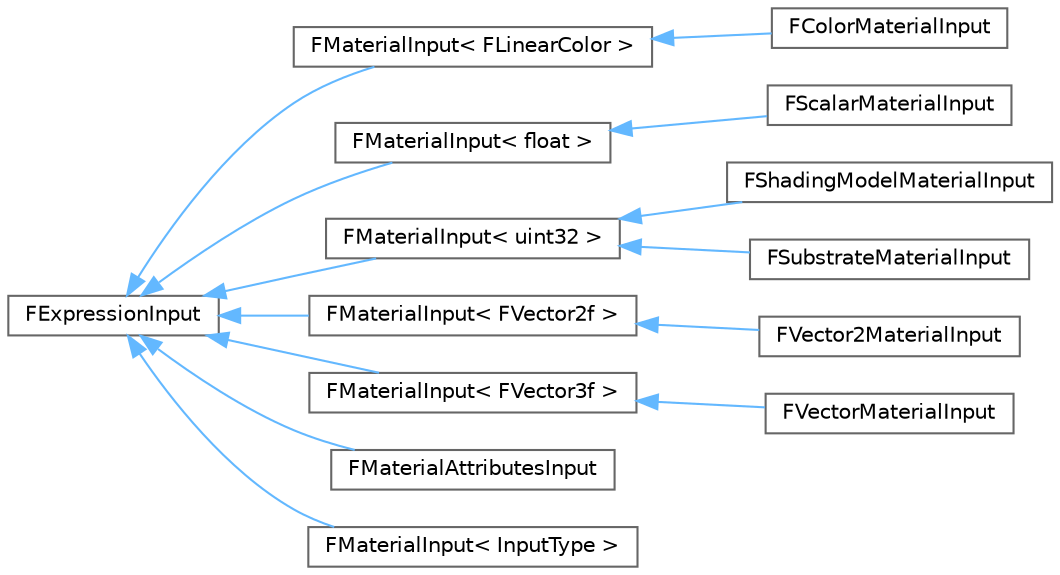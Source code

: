 digraph "Graphical Class Hierarchy"
{
 // INTERACTIVE_SVG=YES
 // LATEX_PDF_SIZE
  bgcolor="transparent";
  edge [fontname=Helvetica,fontsize=10,labelfontname=Helvetica,labelfontsize=10];
  node [fontname=Helvetica,fontsize=10,shape=box,height=0.2,width=0.4];
  rankdir="LR";
  Node0 [id="Node000000",label="FExpressionInput",height=0.2,width=0.4,color="grey40", fillcolor="white", style="filled",URL="$da/dc9/structFExpressionInput.html",tooltip=" "];
  Node0 -> Node1 [id="edge3765_Node000000_Node000001",dir="back",color="steelblue1",style="solid",tooltip=" "];
  Node1 [id="Node000001",label="FMaterialInput\< FLinearColor \>",height=0.2,width=0.4,color="grey40", fillcolor="white", style="filled",URL="$d3/d64/structFMaterialInput.html",tooltip=" "];
  Node1 -> Node2 [id="edge3766_Node000001_Node000002",dir="back",color="steelblue1",style="solid",tooltip=" "];
  Node2 [id="Node000002",label="FColorMaterialInput",height=0.2,width=0.4,color="grey40", fillcolor="white", style="filled",URL="$d9/de7/structFColorMaterialInput.html",tooltip=" "];
  Node0 -> Node3 [id="edge3767_Node000000_Node000003",dir="back",color="steelblue1",style="solid",tooltip=" "];
  Node3 [id="Node000003",label="FMaterialInput\< float \>",height=0.2,width=0.4,color="grey40", fillcolor="white", style="filled",URL="$d3/d64/structFMaterialInput.html",tooltip=" "];
  Node3 -> Node4 [id="edge3768_Node000003_Node000004",dir="back",color="steelblue1",style="solid",tooltip=" "];
  Node4 [id="Node000004",label="FScalarMaterialInput",height=0.2,width=0.4,color="grey40", fillcolor="white", style="filled",URL="$d0/d1c/structFScalarMaterialInput.html",tooltip=" "];
  Node0 -> Node5 [id="edge3769_Node000000_Node000005",dir="back",color="steelblue1",style="solid",tooltip=" "];
  Node5 [id="Node000005",label="FMaterialInput\< uint32 \>",height=0.2,width=0.4,color="grey40", fillcolor="white", style="filled",URL="$d3/d64/structFMaterialInput.html",tooltip=" "];
  Node5 -> Node6 [id="edge3770_Node000005_Node000006",dir="back",color="steelblue1",style="solid",tooltip=" "];
  Node6 [id="Node000006",label="FShadingModelMaterialInput",height=0.2,width=0.4,color="grey40", fillcolor="white", style="filled",URL="$d9/deb/structFShadingModelMaterialInput.html",tooltip=" "];
  Node5 -> Node7 [id="edge3771_Node000005_Node000007",dir="back",color="steelblue1",style="solid",tooltip=" "];
  Node7 [id="Node000007",label="FSubstrateMaterialInput",height=0.2,width=0.4,color="grey40", fillcolor="white", style="filled",URL="$d3/df4/structFSubstrateMaterialInput.html",tooltip=" "];
  Node0 -> Node8 [id="edge3772_Node000000_Node000008",dir="back",color="steelblue1",style="solid",tooltip=" "];
  Node8 [id="Node000008",label="FMaterialInput\< FVector2f \>",height=0.2,width=0.4,color="grey40", fillcolor="white", style="filled",URL="$d3/d64/structFMaterialInput.html",tooltip=" "];
  Node8 -> Node9 [id="edge3773_Node000008_Node000009",dir="back",color="steelblue1",style="solid",tooltip=" "];
  Node9 [id="Node000009",label="FVector2MaterialInput",height=0.2,width=0.4,color="grey40", fillcolor="white", style="filled",URL="$da/dff/structFVector2MaterialInput.html",tooltip=" "];
  Node0 -> Node10 [id="edge3774_Node000000_Node000010",dir="back",color="steelblue1",style="solid",tooltip=" "];
  Node10 [id="Node000010",label="FMaterialInput\< FVector3f \>",height=0.2,width=0.4,color="grey40", fillcolor="white", style="filled",URL="$d3/d64/structFMaterialInput.html",tooltip=" "];
  Node10 -> Node11 [id="edge3775_Node000010_Node000011",dir="back",color="steelblue1",style="solid",tooltip=" "];
  Node11 [id="Node000011",label="FVectorMaterialInput",height=0.2,width=0.4,color="grey40", fillcolor="white", style="filled",URL="$d0/d07/structFVectorMaterialInput.html",tooltip=" "];
  Node0 -> Node12 [id="edge3776_Node000000_Node000012",dir="back",color="steelblue1",style="solid",tooltip=" "];
  Node12 [id="Node000012",label="FMaterialAttributesInput",height=0.2,width=0.4,color="grey40", fillcolor="white", style="filled",URL="$d8/d47/structFMaterialAttributesInput.html",tooltip=" "];
  Node0 -> Node13 [id="edge3777_Node000000_Node000013",dir="back",color="steelblue1",style="solid",tooltip=" "];
  Node13 [id="Node000013",label="FMaterialInput\< InputType \>",height=0.2,width=0.4,color="grey40", fillcolor="white", style="filled",URL="$d3/d64/structFMaterialInput.html",tooltip=" "];
}
